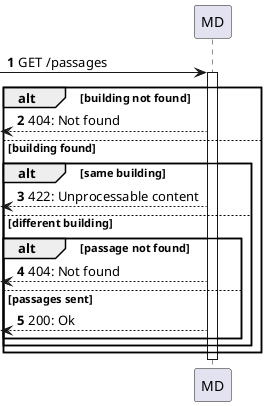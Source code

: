 @startuml
autonumber

participant "MD" as mdr

[-> mdr : GET /passages

activate mdr
    alt building not found
        [<-- mdr : 404: Not found
    else building found
       alt same building
        [<-- mdr : 422: Unprocessable content
        else different building
            alt  passage not found
                [<-- mdr : 404: Not found
            else passages sent
                [<-- mdr : 200: Ok
        end
        end
    end
deactivate mdr

@enduml

